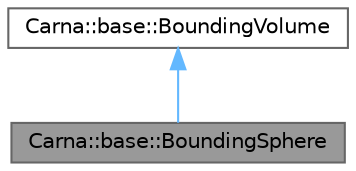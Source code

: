 digraph "Carna::base::BoundingSphere"
{
 // LATEX_PDF_SIZE
  bgcolor="transparent";
  edge [fontname=Helvetica,fontsize=10,labelfontname=Helvetica,labelfontsize=10];
  node [fontname=Helvetica,fontsize=10,shape=box,height=0.2,width=0.4];
  Node1 [id="Node000001",label="Carna::base::BoundingSphere",height=0.2,width=0.4,color="gray40", fillcolor="grey60", style="filled", fontcolor="black",tooltip="Defines a Geometry minimal boundary sphere."];
  Node2 -> Node1 [id="edge1_Node000001_Node000002",dir="back",color="steelblue1",style="solid",tooltip=" "];
  Node2 [id="Node000002",label="Carna::base::BoundingVolume",height=0.2,width=0.4,color="gray40", fillcolor="white", style="filled",URL="$classCarna_1_1base_1_1BoundingVolume.html",tooltip="Represents a Geometry minimal boundary volume of simple geometric shape. The volume is centered withi..."];
}
